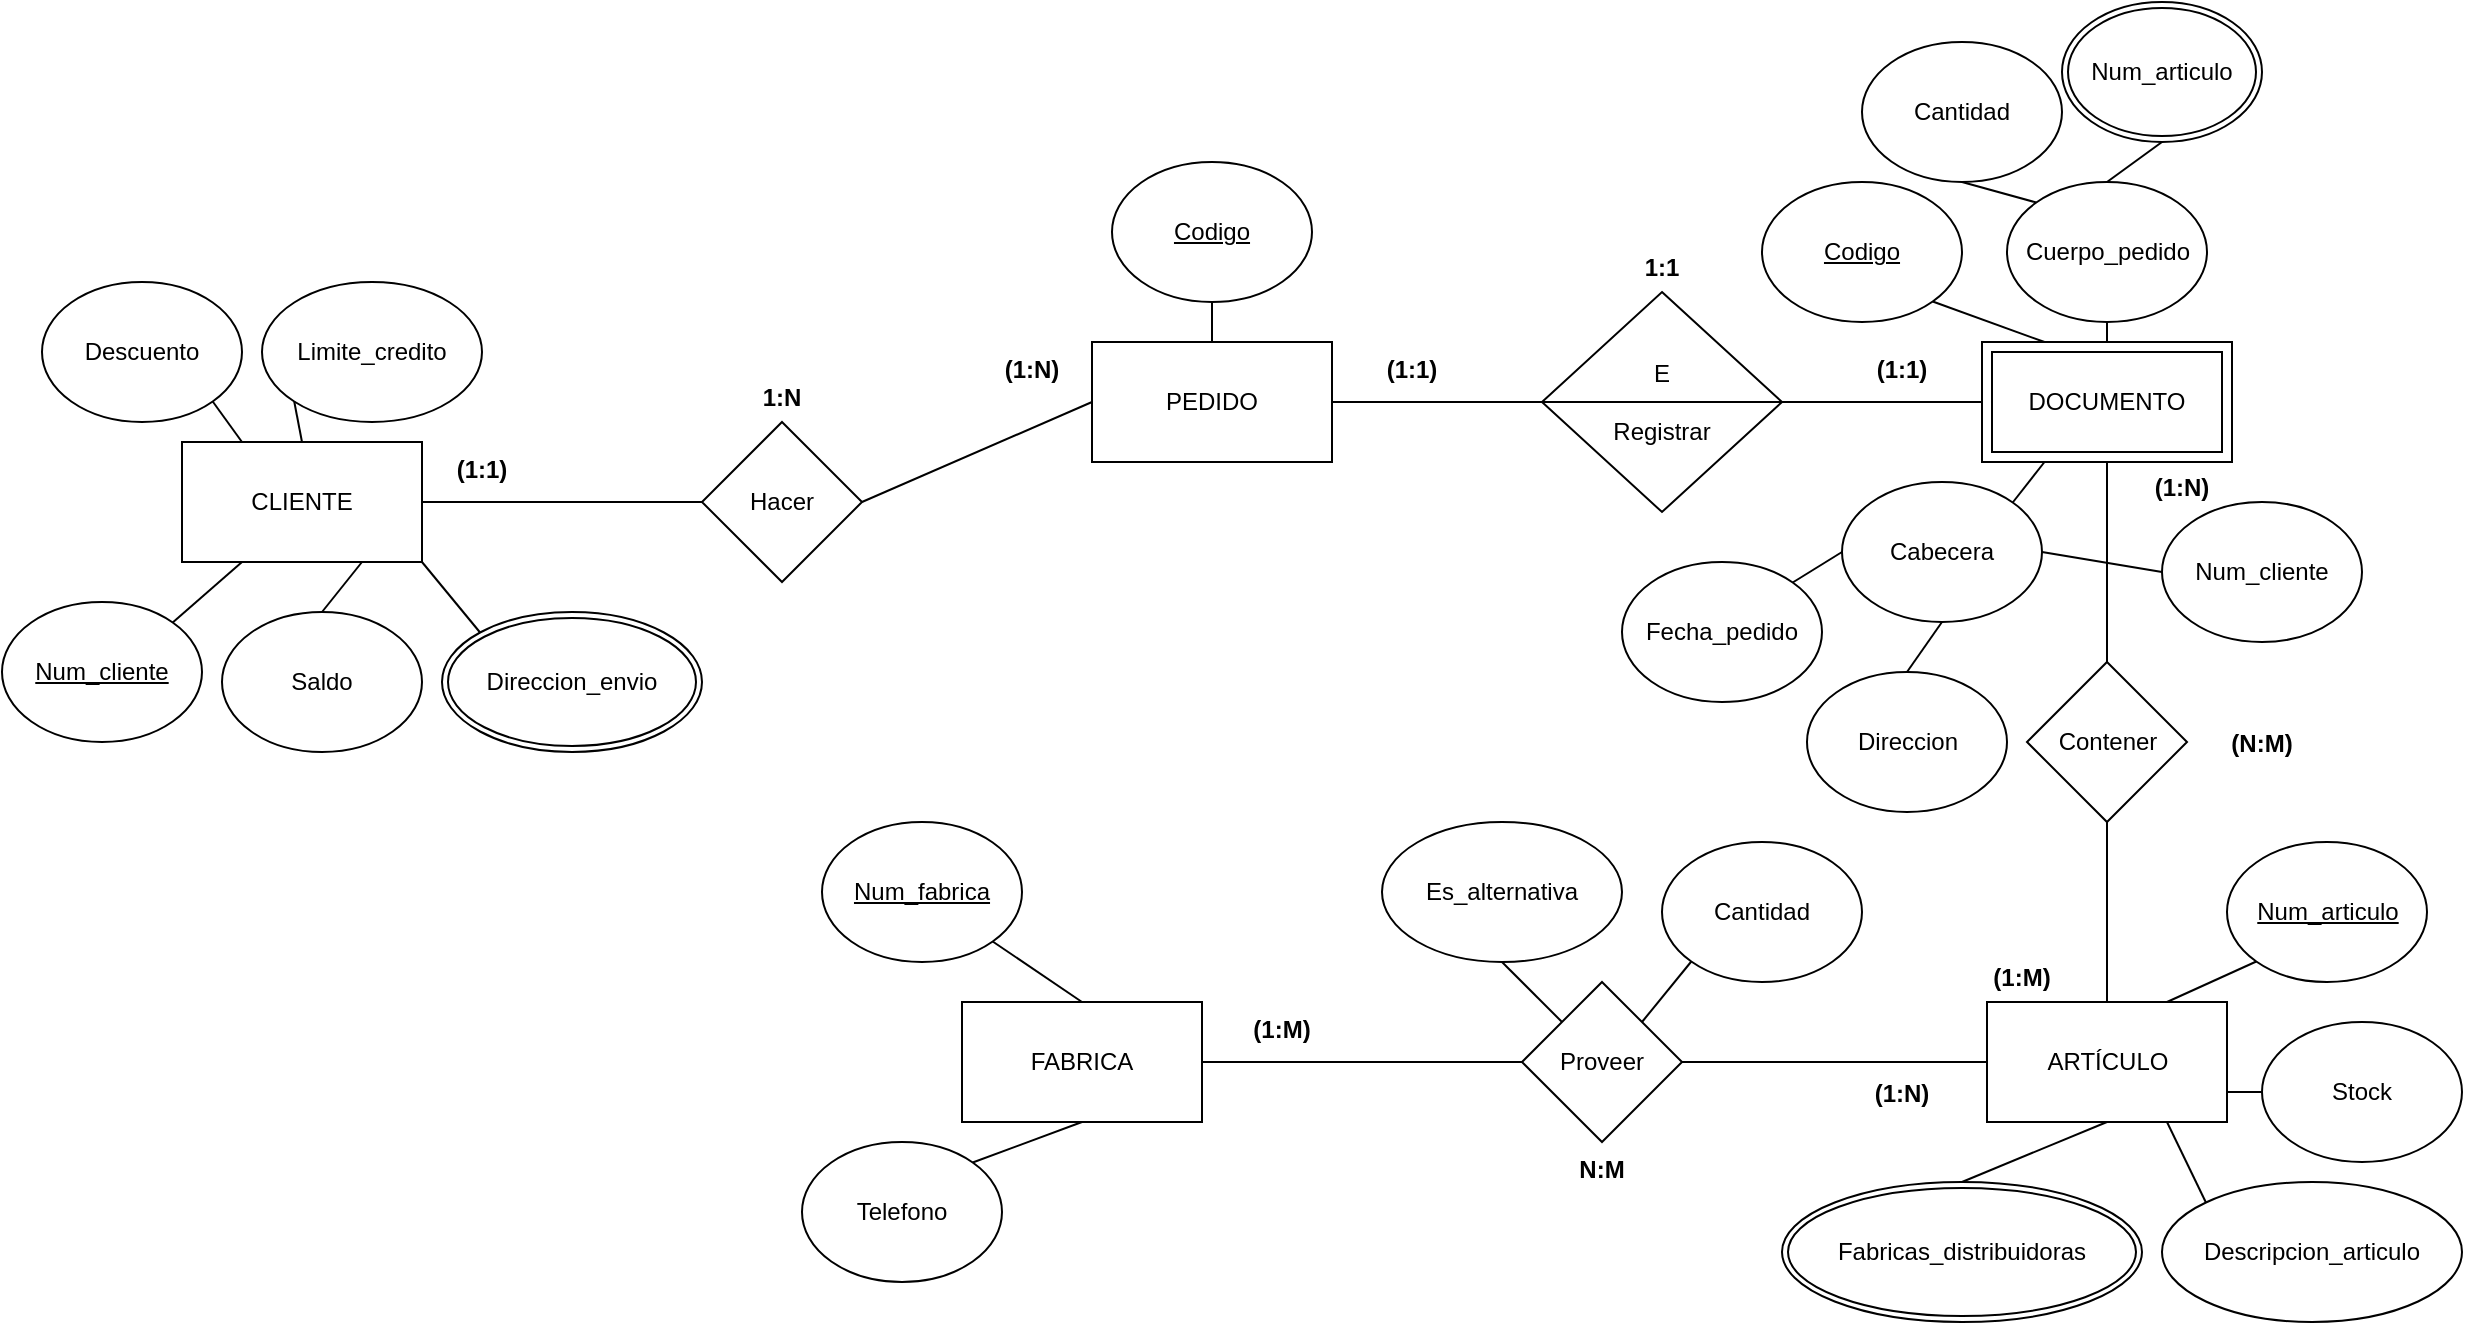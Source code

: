 <mxfile version="20.5.3" type="device"><diagram id="fCt6jBVM7Tuz--B3ff0W" name="Page-1"><mxGraphModel dx="1718" dy="983" grid="1" gridSize="10" guides="1" tooltips="1" connect="1" arrows="1" fold="1" page="1" pageScale="1" pageWidth="1390" pageHeight="980" math="0" shadow="0"><root><mxCell id="0"/><mxCell id="1" parent="0"/><mxCell id="4hQS9LTu9yc64aipqXbl-1" value="CLIENTE" style="rounded=0;whiteSpace=wrap;html=1;" vertex="1" parent="1"><mxGeometry x="160" y="380" width="120" height="60" as="geometry"/></mxCell><mxCell id="4hQS9LTu9yc64aipqXbl-2" value="PEDIDO" style="rounded=0;whiteSpace=wrap;html=1;" vertex="1" parent="1"><mxGeometry x="615" y="330" width="120" height="60" as="geometry"/></mxCell><mxCell id="4hQS9LTu9yc64aipqXbl-4" value="ARTÍCULO" style="rounded=0;whiteSpace=wrap;html=1;" vertex="1" parent="1"><mxGeometry x="1062.5" y="660" width="120" height="60" as="geometry"/></mxCell><mxCell id="4hQS9LTu9yc64aipqXbl-5" value="FABRICA" style="rounded=0;whiteSpace=wrap;html=1;" vertex="1" parent="1"><mxGeometry x="550" y="660" width="120" height="60" as="geometry"/></mxCell><mxCell id="4hQS9LTu9yc64aipqXbl-6" value="Hacer" style="rhombus;whiteSpace=wrap;html=1;" vertex="1" parent="1"><mxGeometry x="420" y="370" width="80" height="80" as="geometry"/></mxCell><mxCell id="4hQS9LTu9yc64aipqXbl-8" value="DOCUMENTO" style="shape=ext;margin=3;double=1;whiteSpace=wrap;html=1;align=center;" vertex="1" parent="1"><mxGeometry x="1060" y="330" width="125" height="60" as="geometry"/></mxCell><mxCell id="4hQS9LTu9yc64aipqXbl-9" value="&lt;div&gt;E&lt;/div&gt;&lt;div&gt;&lt;br&gt;&lt;/div&gt;&lt;div&gt;Registrar&lt;br&gt;&lt;/div&gt;" style="shape=sortShape;perimeter=rhombusPerimeter;whiteSpace=wrap;html=1;" vertex="1" parent="1"><mxGeometry x="840" y="305" width="120" height="110" as="geometry"/></mxCell><mxCell id="4hQS9LTu9yc64aipqXbl-10" value="Proveer" style="rhombus;whiteSpace=wrap;html=1;" vertex="1" parent="1"><mxGeometry x="830" y="650" width="80" height="80" as="geometry"/></mxCell><mxCell id="4hQS9LTu9yc64aipqXbl-11" value="Contener" style="rhombus;whiteSpace=wrap;html=1;" vertex="1" parent="1"><mxGeometry x="1082.5" y="490" width="80" height="80" as="geometry"/></mxCell><mxCell id="4hQS9LTu9yc64aipqXbl-12" value="" style="endArrow=none;html=1;rounded=0;entryX=0.5;entryY=1;entryDx=0;entryDy=0;exitX=0.5;exitY=0;exitDx=0;exitDy=0;" edge="1" parent="1" source="4hQS9LTu9yc64aipqXbl-11" target="4hQS9LTu9yc64aipqXbl-8"><mxGeometry width="50" height="50" relative="1" as="geometry"><mxPoint x="1100" y="460" as="sourcePoint"/><mxPoint x="1150" y="410" as="targetPoint"/></mxGeometry></mxCell><mxCell id="4hQS9LTu9yc64aipqXbl-13" value="" style="endArrow=none;html=1;rounded=0;entryX=0.5;entryY=1;entryDx=0;entryDy=0;exitX=0.5;exitY=0;exitDx=0;exitDy=0;" edge="1" parent="1" source="4hQS9LTu9yc64aipqXbl-4" target="4hQS9LTu9yc64aipqXbl-11"><mxGeometry width="50" height="50" relative="1" as="geometry"><mxPoint x="1135" y="500" as="sourcePoint"/><mxPoint x="1132.5" y="400" as="targetPoint"/></mxGeometry></mxCell><mxCell id="4hQS9LTu9yc64aipqXbl-14" value="" style="endArrow=none;html=1;rounded=0;entryX=0;entryY=0.5;entryDx=0;entryDy=0;exitX=1;exitY=0.5;exitDx=0;exitDy=0;" edge="1" parent="1" source="4hQS9LTu9yc64aipqXbl-10" target="4hQS9LTu9yc64aipqXbl-4"><mxGeometry width="50" height="50" relative="1" as="geometry"><mxPoint x="1132.5" y="670" as="sourcePoint"/><mxPoint x="1132.5" y="580" as="targetPoint"/></mxGeometry></mxCell><mxCell id="4hQS9LTu9yc64aipqXbl-15" value="" style="endArrow=none;html=1;rounded=0;entryX=0;entryY=0.5;entryDx=0;entryDy=0;exitX=1;exitY=0.5;exitDx=0;exitDy=0;" edge="1" parent="1" source="4hQS9LTu9yc64aipqXbl-5" target="4hQS9LTu9yc64aipqXbl-10"><mxGeometry width="50" height="50" relative="1" as="geometry"><mxPoint x="920" y="700" as="sourcePoint"/><mxPoint x="1072.5" y="700" as="targetPoint"/></mxGeometry></mxCell><mxCell id="4hQS9LTu9yc64aipqXbl-16" value="" style="endArrow=none;html=1;rounded=0;entryX=0;entryY=0.5;entryDx=0;entryDy=0;exitX=1;exitY=0.5;exitDx=0;exitDy=0;" edge="1" parent="1" source="4hQS9LTu9yc64aipqXbl-1" target="4hQS9LTu9yc64aipqXbl-6"><mxGeometry width="50" height="50" relative="1" as="geometry"><mxPoint x="800" y="750" as="sourcePoint"/><mxPoint x="960" y="750" as="targetPoint"/></mxGeometry></mxCell><mxCell id="4hQS9LTu9yc64aipqXbl-17" value="" style="endArrow=none;html=1;rounded=0;entryX=0;entryY=0.5;entryDx=0;entryDy=0;exitX=1;exitY=0.5;exitDx=0;exitDy=0;" edge="1" parent="1" source="4hQS9LTu9yc64aipqXbl-6" target="4hQS9LTu9yc64aipqXbl-2"><mxGeometry width="50" height="50" relative="1" as="geometry"><mxPoint x="240" y="370" as="sourcePoint"/><mxPoint x="625" y="360" as="targetPoint"/></mxGeometry></mxCell><mxCell id="4hQS9LTu9yc64aipqXbl-18" value="" style="endArrow=none;html=1;rounded=0;entryX=0;entryY=0.5;entryDx=0;entryDy=0;exitX=1;exitY=0.5;exitDx=0;exitDy=0;" edge="1" parent="1" source="4hQS9LTu9yc64aipqXbl-2" target="4hQS9LTu9yc64aipqXbl-9"><mxGeometry width="50" height="50" relative="1" as="geometry"><mxPoint x="420" y="370" as="sourcePoint"/><mxPoint x="565" y="370" as="targetPoint"/></mxGeometry></mxCell><mxCell id="4hQS9LTu9yc64aipqXbl-19" value="" style="endArrow=none;html=1;rounded=0;entryX=0;entryY=0.5;entryDx=0;entryDy=0;exitX=1;exitY=0.5;exitDx=0;exitDy=0;" edge="1" parent="1" source="4hQS9LTu9yc64aipqXbl-9" target="4hQS9LTu9yc64aipqXbl-8"><mxGeometry width="50" height="50" relative="1" as="geometry"><mxPoint x="685" y="370" as="sourcePoint"/><mxPoint x="850" y="370" as="targetPoint"/></mxGeometry></mxCell><mxCell id="4hQS9LTu9yc64aipqXbl-20" value="Limite_credito" style="ellipse;whiteSpace=wrap;html=1;" vertex="1" parent="1"><mxGeometry x="200" y="300" width="110" height="70" as="geometry"/></mxCell><mxCell id="4hQS9LTu9yc64aipqXbl-21" value="Descuento" style="ellipse;whiteSpace=wrap;html=1;" vertex="1" parent="1"><mxGeometry x="90" y="300" width="100" height="70" as="geometry"/></mxCell><mxCell id="4hQS9LTu9yc64aipqXbl-22" value="Num_cliente" style="ellipse;whiteSpace=wrap;html=1;fontStyle=4" vertex="1" parent="1"><mxGeometry x="70" y="460" width="100" height="70" as="geometry"/></mxCell><mxCell id="4hQS9LTu9yc64aipqXbl-23" value="Saldo" style="ellipse;whiteSpace=wrap;html=1;" vertex="1" parent="1"><mxGeometry x="180" y="465" width="100" height="70" as="geometry"/></mxCell><mxCell id="4hQS9LTu9yc64aipqXbl-25" value="Codigo" style="ellipse;whiteSpace=wrap;html=1;fontStyle=4" vertex="1" parent="1"><mxGeometry x="625" y="240" width="100" height="70" as="geometry"/></mxCell><mxCell id="4hQS9LTu9yc64aipqXbl-26" value="Cuerpo_pedido" style="ellipse;whiteSpace=wrap;html=1;" vertex="1" parent="1"><mxGeometry x="1072.5" y="250" width="100" height="70" as="geometry"/></mxCell><mxCell id="4hQS9LTu9yc64aipqXbl-28" value="Cantidad" style="ellipse;whiteSpace=wrap;html=1;" vertex="1" parent="1"><mxGeometry x="1000" y="180" width="100" height="70" as="geometry"/></mxCell><mxCell id="4hQS9LTu9yc64aipqXbl-29" value="Cabecera" style="ellipse;whiteSpace=wrap;html=1;" vertex="1" parent="1"><mxGeometry x="990" y="400" width="100" height="70" as="geometry"/></mxCell><mxCell id="4hQS9LTu9yc64aipqXbl-30" value="Direccion" style="ellipse;whiteSpace=wrap;html=1;" vertex="1" parent="1"><mxGeometry x="972.5" y="495" width="100" height="70" as="geometry"/></mxCell><mxCell id="4hQS9LTu9yc64aipqXbl-31" value="Fecha_pedido" style="ellipse;whiteSpace=wrap;html=1;" vertex="1" parent="1"><mxGeometry x="880" y="440" width="100" height="70" as="geometry"/></mxCell><mxCell id="4hQS9LTu9yc64aipqXbl-32" value="Num_cliente" style="ellipse;whiteSpace=wrap;html=1;" vertex="1" parent="1"><mxGeometry x="1150" y="410" width="100" height="70" as="geometry"/></mxCell><mxCell id="4hQS9LTu9yc64aipqXbl-33" value="" style="endArrow=none;html=1;rounded=0;entryX=0;entryY=0.5;entryDx=0;entryDy=0;exitX=1;exitY=0;exitDx=0;exitDy=0;" edge="1" parent="1" source="4hQS9LTu9yc64aipqXbl-31" target="4hQS9LTu9yc64aipqXbl-29"><mxGeometry width="50" height="50" relative="1" as="geometry"><mxPoint x="940" y="490" as="sourcePoint"/><mxPoint x="990" y="440" as="targetPoint"/></mxGeometry></mxCell><mxCell id="4hQS9LTu9yc64aipqXbl-34" value="" style="endArrow=none;html=1;rounded=0;entryX=0.5;entryY=1;entryDx=0;entryDy=0;exitX=0.5;exitY=0;exitDx=0;exitDy=0;" edge="1" parent="1" source="4hQS9LTu9yc64aipqXbl-30" target="4hQS9LTu9yc64aipqXbl-29"><mxGeometry width="50" height="50" relative="1" as="geometry"><mxPoint x="950" y="520" as="sourcePoint"/><mxPoint x="1000" y="470" as="targetPoint"/></mxGeometry></mxCell><mxCell id="4hQS9LTu9yc64aipqXbl-35" value="" style="endArrow=none;html=1;rounded=0;entryX=0;entryY=0.5;entryDx=0;entryDy=0;exitX=1;exitY=0.5;exitDx=0;exitDy=0;" edge="1" parent="1" source="4hQS9LTu9yc64aipqXbl-29" target="4hQS9LTu9yc64aipqXbl-32"><mxGeometry width="50" height="50" relative="1" as="geometry"><mxPoint x="970" y="460" as="sourcePoint"/><mxPoint x="1020" y="410" as="targetPoint"/></mxGeometry></mxCell><mxCell id="4hQS9LTu9yc64aipqXbl-36" value="" style="endArrow=none;html=1;rounded=0;entryX=0.25;entryY=1;entryDx=0;entryDy=0;exitX=1;exitY=0;exitDx=0;exitDy=0;" edge="1" parent="1" source="4hQS9LTu9yc64aipqXbl-29" target="4hQS9LTu9yc64aipqXbl-8"><mxGeometry width="50" height="50" relative="1" as="geometry"><mxPoint x="980" y="470" as="sourcePoint"/><mxPoint x="1030" y="420" as="targetPoint"/></mxGeometry></mxCell><mxCell id="4hQS9LTu9yc64aipqXbl-37" value="" style="endArrow=none;html=1;rounded=0;entryX=0.5;entryY=1;entryDx=0;entryDy=0;exitX=0.5;exitY=0;exitDx=0;exitDy=0;" edge="1" parent="1" source="4hQS9LTu9yc64aipqXbl-8" target="4hQS9LTu9yc64aipqXbl-26"><mxGeometry width="50" height="50" relative="1" as="geometry"><mxPoint x="990" y="480" as="sourcePoint"/><mxPoint x="1040" y="430" as="targetPoint"/></mxGeometry></mxCell><mxCell id="4hQS9LTu9yc64aipqXbl-38" value="" style="endArrow=none;html=1;rounded=0;entryX=0.5;entryY=1;entryDx=0;entryDy=0;exitX=0;exitY=0;exitDx=0;exitDy=0;" edge="1" parent="1" source="4hQS9LTu9yc64aipqXbl-26" target="4hQS9LTu9yc64aipqXbl-28"><mxGeometry width="50" height="50" relative="1" as="geometry"><mxPoint x="1000" y="490" as="sourcePoint"/><mxPoint x="1050" y="440" as="targetPoint"/></mxGeometry></mxCell><mxCell id="4hQS9LTu9yc64aipqXbl-39" value="" style="endArrow=none;html=1;rounded=0;entryX=0.5;entryY=1;entryDx=0;entryDy=0;exitX=0.5;exitY=0;exitDx=0;exitDy=0;" edge="1" parent="1" source="4hQS9LTu9yc64aipqXbl-26" target="4hQS9LTu9yc64aipqXbl-40"><mxGeometry width="50" height="50" relative="1" as="geometry"><mxPoint x="1097.145" y="270.251" as="sourcePoint"/><mxPoint x="1134.645" y="229.749" as="targetPoint"/></mxGeometry></mxCell><mxCell id="4hQS9LTu9yc64aipqXbl-40" value="Num_articulo" style="ellipse;shape=doubleEllipse;margin=3;whiteSpace=wrap;html=1;align=center;" vertex="1" parent="1"><mxGeometry x="1100" y="160" width="100" height="70" as="geometry"/></mxCell><mxCell id="4hQS9LTu9yc64aipqXbl-41" value="" style="endArrow=none;html=1;rounded=0;entryX=0.5;entryY=1;entryDx=0;entryDy=0;exitX=0.5;exitY=0;exitDx=0;exitDy=0;" edge="1" parent="1" source="4hQS9LTu9yc64aipqXbl-2" target="4hQS9LTu9yc64aipqXbl-25"><mxGeometry width="50" height="50" relative="1" as="geometry"><mxPoint x="1097.145" y="270.251" as="sourcePoint"/><mxPoint x="1060" y="260" as="targetPoint"/></mxGeometry></mxCell><mxCell id="4hQS9LTu9yc64aipqXbl-42" value="Es_alternativa" style="ellipse;whiteSpace=wrap;html=1;" vertex="1" parent="1"><mxGeometry x="760" y="570" width="120" height="70" as="geometry"/></mxCell><mxCell id="4hQS9LTu9yc64aipqXbl-43" value="Cantidad" style="ellipse;whiteSpace=wrap;html=1;" vertex="1" parent="1"><mxGeometry x="900" y="580" width="100" height="70" as="geometry"/></mxCell><mxCell id="4hQS9LTu9yc64aipqXbl-44" value="" style="endArrow=none;html=1;rounded=0;entryX=0;entryY=0;entryDx=0;entryDy=0;exitX=0.5;exitY=1;exitDx=0;exitDy=0;" edge="1" parent="1" source="4hQS9LTu9yc64aipqXbl-42" target="4hQS9LTu9yc64aipqXbl-10"><mxGeometry width="50" height="50" relative="1" as="geometry"><mxPoint x="975.355" y="460.251" as="sourcePoint"/><mxPoint x="1000" y="445" as="targetPoint"/></mxGeometry></mxCell><mxCell id="4hQS9LTu9yc64aipqXbl-45" value="" style="endArrow=none;html=1;rounded=0;entryX=1;entryY=0;entryDx=0;entryDy=0;exitX=0;exitY=1;exitDx=0;exitDy=0;" edge="1" parent="1" source="4hQS9LTu9yc64aipqXbl-43" target="4hQS9LTu9yc64aipqXbl-10"><mxGeometry width="50" height="50" relative="1" as="geometry"><mxPoint x="830" y="650" as="sourcePoint"/><mxPoint x="860" y="680" as="targetPoint"/></mxGeometry></mxCell><mxCell id="4hQS9LTu9yc64aipqXbl-46" value="Telefono" style="ellipse;whiteSpace=wrap;html=1;" vertex="1" parent="1"><mxGeometry x="470" y="730" width="100" height="70" as="geometry"/></mxCell><mxCell id="4hQS9LTu9yc64aipqXbl-47" value="Num_fabrica" style="ellipse;whiteSpace=wrap;html=1;fontStyle=4" vertex="1" parent="1"><mxGeometry x="480" y="570" width="100" height="70" as="geometry"/></mxCell><mxCell id="4hQS9LTu9yc64aipqXbl-48" value="" style="endArrow=none;html=1;rounded=0;entryX=0.5;entryY=0;entryDx=0;entryDy=0;exitX=1;exitY=1;exitDx=0;exitDy=0;" edge="1" parent="1" source="4hQS9LTu9yc64aipqXbl-47" target="4hQS9LTu9yc64aipqXbl-5"><mxGeometry width="50" height="50" relative="1" as="geometry"><mxPoint x="830" y="650" as="sourcePoint"/><mxPoint x="860" y="680" as="targetPoint"/></mxGeometry></mxCell><mxCell id="4hQS9LTu9yc64aipqXbl-49" value="" style="endArrow=none;html=1;rounded=0;entryX=0.5;entryY=1;entryDx=0;entryDy=0;exitX=1;exitY=0;exitDx=0;exitDy=0;" edge="1" parent="1" source="4hQS9LTu9yc64aipqXbl-46" target="4hQS9LTu9yc64aipqXbl-5"><mxGeometry width="50" height="50" relative="1" as="geometry"><mxPoint x="575.355" y="639.749" as="sourcePoint"/><mxPoint x="620" y="670" as="targetPoint"/></mxGeometry></mxCell><mxCell id="4hQS9LTu9yc64aipqXbl-50" value="Num_articulo" style="ellipse;whiteSpace=wrap;html=1;fontStyle=4" vertex="1" parent="1"><mxGeometry x="1182.5" y="580" width="100" height="70" as="geometry"/></mxCell><mxCell id="4hQS9LTu9yc64aipqXbl-51" value="Stock" style="ellipse;whiteSpace=wrap;html=1;" vertex="1" parent="1"><mxGeometry x="1200" y="670" width="100" height="70" as="geometry"/></mxCell><mxCell id="4hQS9LTu9yc64aipqXbl-52" value="Descripcion_articulo" style="ellipse;whiteSpace=wrap;html=1;" vertex="1" parent="1"><mxGeometry x="1150" y="750" width="150" height="70" as="geometry"/></mxCell><mxCell id="4hQS9LTu9yc64aipqXbl-56" value="" style="endArrow=none;html=1;rounded=0;entryX=0.75;entryY=0;entryDx=0;entryDy=0;exitX=0;exitY=1;exitDx=0;exitDy=0;" edge="1" parent="1" source="4hQS9LTu9yc64aipqXbl-50" target="4hQS9LTu9yc64aipqXbl-4"><mxGeometry width="50" height="50" relative="1" as="geometry"><mxPoint x="924.645" y="649.749" as="sourcePoint"/><mxPoint x="900" y="680" as="targetPoint"/></mxGeometry></mxCell><mxCell id="4hQS9LTu9yc64aipqXbl-57" value="" style="endArrow=none;html=1;rounded=0;entryX=0.5;entryY=1;entryDx=0;entryDy=0;exitX=0.5;exitY=0;exitDx=0;exitDy=0;" edge="1" parent="1" source="4hQS9LTu9yc64aipqXbl-60" target="4hQS9LTu9yc64aipqXbl-4"><mxGeometry width="50" height="50" relative="1" as="geometry"><mxPoint x="1050" y="750" as="sourcePoint"/><mxPoint x="1162.5" y="670" as="targetPoint"/></mxGeometry></mxCell><mxCell id="4hQS9LTu9yc64aipqXbl-58" value="" style="endArrow=none;html=1;rounded=0;entryX=0.75;entryY=1;entryDx=0;entryDy=0;exitX=0;exitY=0;exitDx=0;exitDy=0;" edge="1" parent="1" source="4hQS9LTu9yc64aipqXbl-52" target="4hQS9LTu9yc64aipqXbl-4"><mxGeometry width="50" height="50" relative="1" as="geometry"><mxPoint x="1110" y="760" as="sourcePoint"/><mxPoint x="1132.5" y="730" as="targetPoint"/></mxGeometry></mxCell><mxCell id="4hQS9LTu9yc64aipqXbl-59" value="" style="endArrow=none;html=1;rounded=0;entryX=1;entryY=0.75;entryDx=0;entryDy=0;exitX=0;exitY=0.5;exitDx=0;exitDy=0;" edge="1" parent="1" source="4hQS9LTu9yc64aipqXbl-51" target="4hQS9LTu9yc64aipqXbl-4"><mxGeometry width="50" height="50" relative="1" as="geometry"><mxPoint x="1164.645" y="750.251" as="sourcePoint"/><mxPoint x="1162.5" y="730" as="targetPoint"/></mxGeometry></mxCell><mxCell id="4hQS9LTu9yc64aipqXbl-60" value="Fabricas_distribuidoras" style="ellipse;shape=doubleEllipse;margin=3;whiteSpace=wrap;html=1;align=center;" vertex="1" parent="1"><mxGeometry x="960" y="750" width="180" height="70" as="geometry"/></mxCell><mxCell id="4hQS9LTu9yc64aipqXbl-61" value="Direccion_envio" style="ellipse;shape=doubleEllipse;margin=3;whiteSpace=wrap;html=1;align=center;" vertex="1" parent="1"><mxGeometry x="290" y="465" width="130" height="70" as="geometry"/></mxCell><mxCell id="4hQS9LTu9yc64aipqXbl-63" value="" style="endArrow=none;html=1;rounded=0;entryX=1;entryY=1;entryDx=0;entryDy=0;exitX=0;exitY=0;exitDx=0;exitDy=0;" edge="1" parent="1" source="4hQS9LTu9yc64aipqXbl-61" target="4hQS9LTu9yc64aipqXbl-1"><mxGeometry width="50" height="50" relative="1" as="geometry"><mxPoint x="310" y="480" as="sourcePoint"/><mxPoint x="360" y="430" as="targetPoint"/></mxGeometry></mxCell><mxCell id="4hQS9LTu9yc64aipqXbl-64" value="" style="endArrow=none;html=1;rounded=0;entryX=0.75;entryY=1;entryDx=0;entryDy=0;exitX=0.5;exitY=0;exitDx=0;exitDy=0;" edge="1" parent="1" source="4hQS9LTu9yc64aipqXbl-23" target="4hQS9LTu9yc64aipqXbl-1"><mxGeometry width="50" height="50" relative="1" as="geometry"><mxPoint x="319.038" y="485.251" as="sourcePoint"/><mxPoint x="290" y="450" as="targetPoint"/></mxGeometry></mxCell><mxCell id="4hQS9LTu9yc64aipqXbl-65" value="" style="endArrow=none;html=1;rounded=0;entryX=0.25;entryY=1;entryDx=0;entryDy=0;exitX=1;exitY=0;exitDx=0;exitDy=0;" edge="1" parent="1" source="4hQS9LTu9yc64aipqXbl-22" target="4hQS9LTu9yc64aipqXbl-1"><mxGeometry width="50" height="50" relative="1" as="geometry"><mxPoint x="240" y="475" as="sourcePoint"/><mxPoint x="260" y="450" as="targetPoint"/></mxGeometry></mxCell><mxCell id="4hQS9LTu9yc64aipqXbl-66" value="" style="endArrow=none;html=1;rounded=0;entryX=1;entryY=1;entryDx=0;entryDy=0;exitX=0.25;exitY=0;exitDx=0;exitDy=0;" edge="1" parent="1" source="4hQS9LTu9yc64aipqXbl-1" target="4hQS9LTu9yc64aipqXbl-21"><mxGeometry width="50" height="50" relative="1" as="geometry"><mxPoint x="165.355" y="480.251" as="sourcePoint"/><mxPoint x="200" y="450" as="targetPoint"/></mxGeometry></mxCell><mxCell id="4hQS9LTu9yc64aipqXbl-67" value="" style="endArrow=none;html=1;rounded=0;entryX=0;entryY=1;entryDx=0;entryDy=0;exitX=0.5;exitY=0;exitDx=0;exitDy=0;" edge="1" parent="1" source="4hQS9LTu9yc64aipqXbl-1" target="4hQS9LTu9yc64aipqXbl-20"><mxGeometry width="50" height="50" relative="1" as="geometry"><mxPoint x="200" y="390" as="sourcePoint"/><mxPoint x="185.355" y="369.749" as="targetPoint"/></mxGeometry></mxCell><mxCell id="4hQS9LTu9yc64aipqXbl-68" value="Codigo" style="ellipse;whiteSpace=wrap;html=1;fontStyle=4" vertex="1" parent="1"><mxGeometry x="950" y="250" width="100" height="70" as="geometry"/></mxCell><mxCell id="4hQS9LTu9yc64aipqXbl-69" value="" style="endArrow=none;html=1;rounded=0;entryX=1;entryY=1;entryDx=0;entryDy=0;exitX=0.25;exitY=0;exitDx=0;exitDy=0;" edge="1" parent="1" source="4hQS9LTu9yc64aipqXbl-8" target="4hQS9LTu9yc64aipqXbl-68"><mxGeometry width="50" height="50" relative="1" as="geometry"><mxPoint x="1097.145" y="270.251" as="sourcePoint"/><mxPoint x="1060" y="260" as="targetPoint"/></mxGeometry></mxCell><mxCell id="4hQS9LTu9yc64aipqXbl-70" value="1:N" style="text;align=center;fontStyle=1;verticalAlign=middle;spacingLeft=3;spacingRight=3;strokeColor=none;rotatable=0;points=[[0,0.5],[1,0.5]];portConstraint=eastwest;" vertex="1" parent="1"><mxGeometry x="420" y="344" width="80" height="26" as="geometry"/></mxCell><mxCell id="4hQS9LTu9yc64aipqXbl-71" value="(1:1)" style="text;align=center;fontStyle=1;verticalAlign=middle;spacingLeft=3;spacingRight=3;strokeColor=none;rotatable=0;points=[[0,0.5],[1,0.5]];portConstraint=eastwest;" vertex="1" parent="1"><mxGeometry x="270" y="380" width="80" height="26" as="geometry"/></mxCell><mxCell id="4hQS9LTu9yc64aipqXbl-72" value="(1:N)" style="text;align=center;fontStyle=1;verticalAlign=middle;spacingLeft=3;spacingRight=3;strokeColor=none;rotatable=0;points=[[0,0.5],[1,0.5]];portConstraint=eastwest;" vertex="1" parent="1"><mxGeometry x="545" y="330" width="80" height="26" as="geometry"/></mxCell><mxCell id="4hQS9LTu9yc64aipqXbl-73" value="(1:1)" style="text;align=center;fontStyle=1;verticalAlign=middle;spacingLeft=3;spacingRight=3;strokeColor=none;rotatable=0;points=[[0,0.5],[1,0.5]];portConstraint=eastwest;" vertex="1" parent="1"><mxGeometry x="735" y="330" width="80" height="26" as="geometry"/></mxCell><mxCell id="4hQS9LTu9yc64aipqXbl-74" value="1:1" style="text;align=center;fontStyle=1;verticalAlign=middle;spacingLeft=3;spacingRight=3;strokeColor=none;rotatable=0;points=[[0,0.5],[1,0.5]];portConstraint=eastwest;" vertex="1" parent="1"><mxGeometry x="860" y="279" width="80" height="26" as="geometry"/></mxCell><mxCell id="4hQS9LTu9yc64aipqXbl-75" value="(1:1)" style="text;align=center;fontStyle=1;verticalAlign=middle;spacingLeft=3;spacingRight=3;strokeColor=none;rotatable=0;points=[[0,0.5],[1,0.5]];portConstraint=eastwest;" vertex="1" parent="1"><mxGeometry x="980" y="330" width="80" height="26" as="geometry"/></mxCell><mxCell id="4hQS9LTu9yc64aipqXbl-76" value="(1:N)" style="text;align=center;fontStyle=1;verticalAlign=middle;spacingLeft=3;spacingRight=3;strokeColor=none;rotatable=0;points=[[0,0.5],[1,0.5]];portConstraint=eastwest;" vertex="1" parent="1"><mxGeometry x="1120" y="389" width="80" height="26" as="geometry"/></mxCell><mxCell id="4hQS9LTu9yc64aipqXbl-77" value="(N:M)" style="text;align=center;fontStyle=1;verticalAlign=middle;spacingLeft=3;spacingRight=3;strokeColor=none;rotatable=0;points=[[0,0.5],[1,0.5]];portConstraint=eastwest;" vertex="1" parent="1"><mxGeometry x="1160" y="517" width="80" height="26" as="geometry"/></mxCell><mxCell id="4hQS9LTu9yc64aipqXbl-78" value="(1:M)" style="text;align=center;fontStyle=1;verticalAlign=middle;spacingLeft=3;spacingRight=3;strokeColor=none;rotatable=0;points=[[0,0.5],[1,0.5]];portConstraint=eastwest;" vertex="1" parent="1"><mxGeometry x="1040" y="634" width="80" height="26" as="geometry"/></mxCell><mxCell id="4hQS9LTu9yc64aipqXbl-79" value="(1:N)" style="text;align=center;fontStyle=1;verticalAlign=middle;spacingLeft=3;spacingRight=3;strokeColor=none;rotatable=0;points=[[0,0.5],[1,0.5]];portConstraint=eastwest;" vertex="1" parent="1"><mxGeometry x="980" y="692" width="80" height="26" as="geometry"/></mxCell><mxCell id="4hQS9LTu9yc64aipqXbl-80" value="N:M" style="text;align=center;fontStyle=1;verticalAlign=middle;spacingLeft=3;spacingRight=3;strokeColor=none;rotatable=0;points=[[0,0.5],[1,0.5]];portConstraint=eastwest;" vertex="1" parent="1"><mxGeometry x="830" y="730" width="80" height="26" as="geometry"/></mxCell><mxCell id="4hQS9LTu9yc64aipqXbl-81" value="(1:M)" style="text;align=center;fontStyle=1;verticalAlign=middle;spacingLeft=3;spacingRight=3;strokeColor=none;rotatable=0;points=[[0,0.5],[1,0.5]];portConstraint=eastwest;" vertex="1" parent="1"><mxGeometry x="670" y="660" width="80" height="26" as="geometry"/></mxCell></root></mxGraphModel></diagram></mxfile>